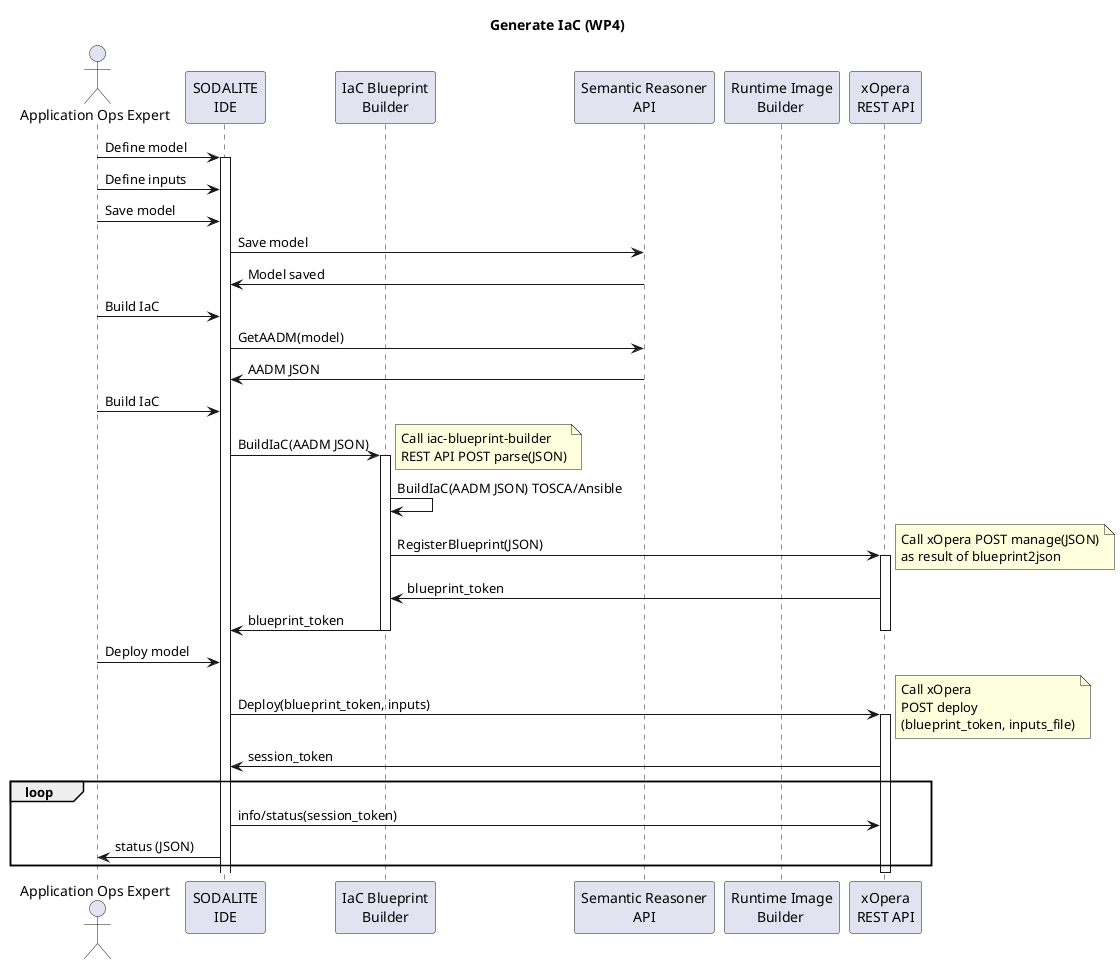 @startuml
title Generate IaC (WP4)

'Define user actors
actor "Application Ops Expert"  as AppOpsExp
participant "SODALITE\nIDE" as IDE
participant "IaC Blueprint\nBuilder" as BB
participant "Semantic Reasoner\nAPI" as SR
participant "Runtime Image\nBuilder " as IB
participant "xOpera\nREST API" as Orc

'model definition in IDE - get tier1 out of scope here
AppOpsExp->IDE: Define model
activate IDE
AppOpsExp->IDE: Define inputs

AppOpsExp->IDE: Save model
IDE->SR: Save model
SR->IDE: Model saved
AppOpsExp->IDE: Build IaC
IDE->SR: GetAADM(model)
SR->IDE: AADM JSON

AppOpsExp->IDE: Build IaC
IDE->BB: BuildIaC(AADM JSON)
note right
Call iac-blueprint-builder
REST API POST parse(JSON)
end note
activate BB

BB->BB: BuildIaC(AADM JSON) TOSCA/Ansible

BB->Orc: RegisterBlueprint(JSON)
activate Orc
note right
Call xOpera POST manage(JSON)
as result of blueprint2json
end note
Orc->BB: blueprint_token
BB->IDE: blueprint_token
deactivate BB
deactivate Orc

AppOpsExp->IDE: Deploy model

IDE->Orc: Deploy(blueprint_token, inputs)
activate Orc
note right
Call xOpera 
POST deploy
(blueprint_token, inputs_file)
end note
Orc->IDE: session_token
loop
    IDE->Orc: info/status(session_token)
    IDE->AppOpsExp: status (JSON)
end
deactivate Orc


@enduml

